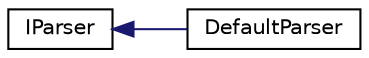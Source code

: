 digraph "Graphical Class Hierarchy"
{
 // LATEX_PDF_SIZE
  edge [fontname="Helvetica",fontsize="10",labelfontname="Helvetica",labelfontsize="10"];
  node [fontname="Helvetica",fontsize="10",shape=record];
  rankdir="LR";
  Node0 [label="IParser",height=0.2,width=0.4,color="black", fillcolor="white", style="filled",URL="$df/d4d/class_i_parser.html",tooltip="Interface for command parsers used by the shell."];
  Node0 -> Node1 [dir="back",color="midnightblue",fontsize="10",style="solid",fontname="Helvetica"];
  Node1 [label="DefaultParser",height=0.2,width=0.4,color="black", fillcolor="white", style="filled",URL="$d4/d7a/class_default_parser.html",tooltip="Parses a raw input line into one or more Command objects."];
}
